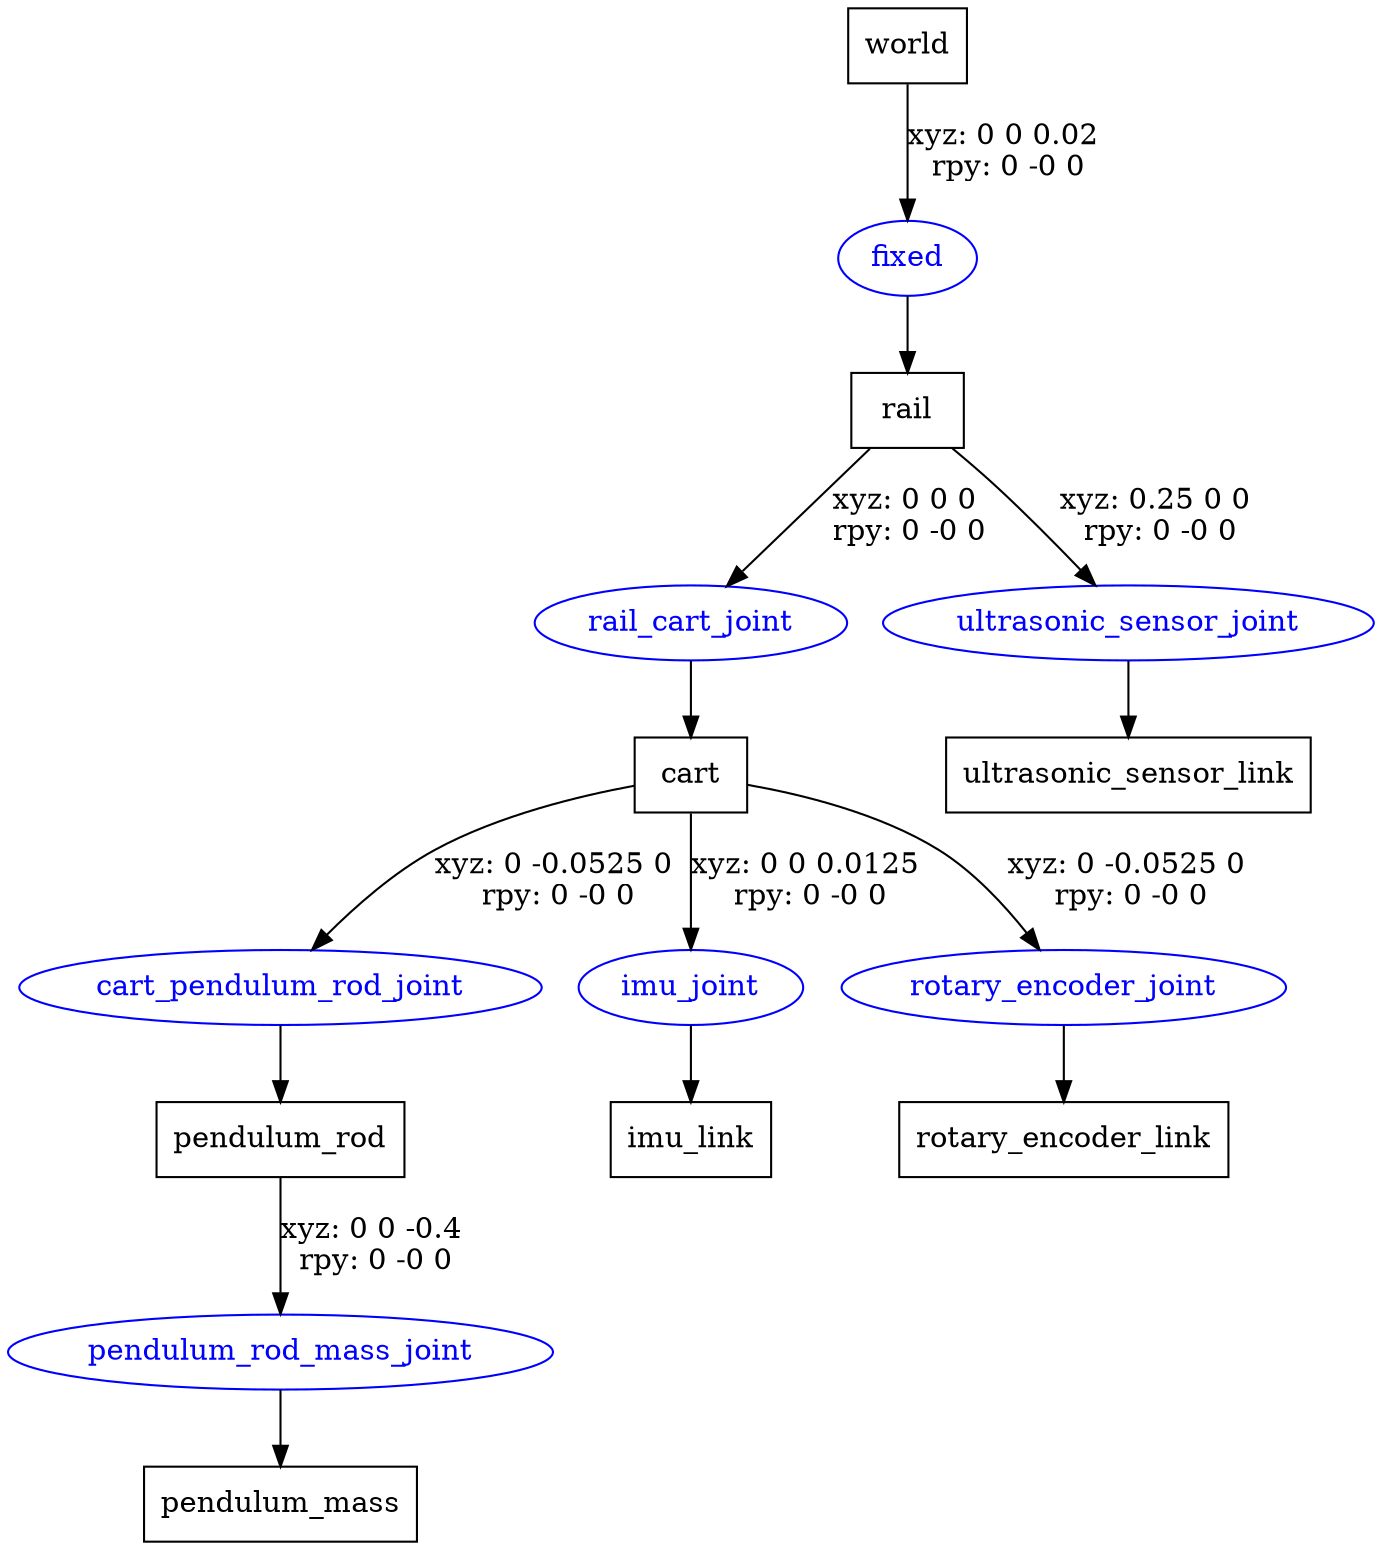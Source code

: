 digraph G {
node [shape=box];
"world" [label="world"];
"rail" [label="rail"];
"cart" [label="cart"];
"pendulum_rod" [label="pendulum_rod"];
"pendulum_mass" [label="pendulum_mass"];
"imu_link" [label="imu_link"];
"rotary_encoder_link" [label="rotary_encoder_link"];
"ultrasonic_sensor_link" [label="ultrasonic_sensor_link"];
node [shape=ellipse, color=blue, fontcolor=blue];
"world" -> "fixed" [label="xyz: 0 0 0.02 \nrpy: 0 -0 0"]
"fixed" -> "rail"
"rail" -> "rail_cart_joint" [label="xyz: 0 0 0 \nrpy: 0 -0 0"]
"rail_cart_joint" -> "cart"
"cart" -> "cart_pendulum_rod_joint" [label="xyz: 0 -0.0525 0 \nrpy: 0 -0 0"]
"cart_pendulum_rod_joint" -> "pendulum_rod"
"pendulum_rod" -> "pendulum_rod_mass_joint" [label="xyz: 0 0 -0.4 \nrpy: 0 -0 0"]
"pendulum_rod_mass_joint" -> "pendulum_mass"
"cart" -> "imu_joint" [label="xyz: 0 0 0.0125 \nrpy: 0 -0 0"]
"imu_joint" -> "imu_link"
"cart" -> "rotary_encoder_joint" [label="xyz: 0 -0.0525 0 \nrpy: 0 -0 0"]
"rotary_encoder_joint" -> "rotary_encoder_link"
"rail" -> "ultrasonic_sensor_joint" [label="xyz: 0.25 0 0 \nrpy: 0 -0 0"]
"ultrasonic_sensor_joint" -> "ultrasonic_sensor_link"
}
